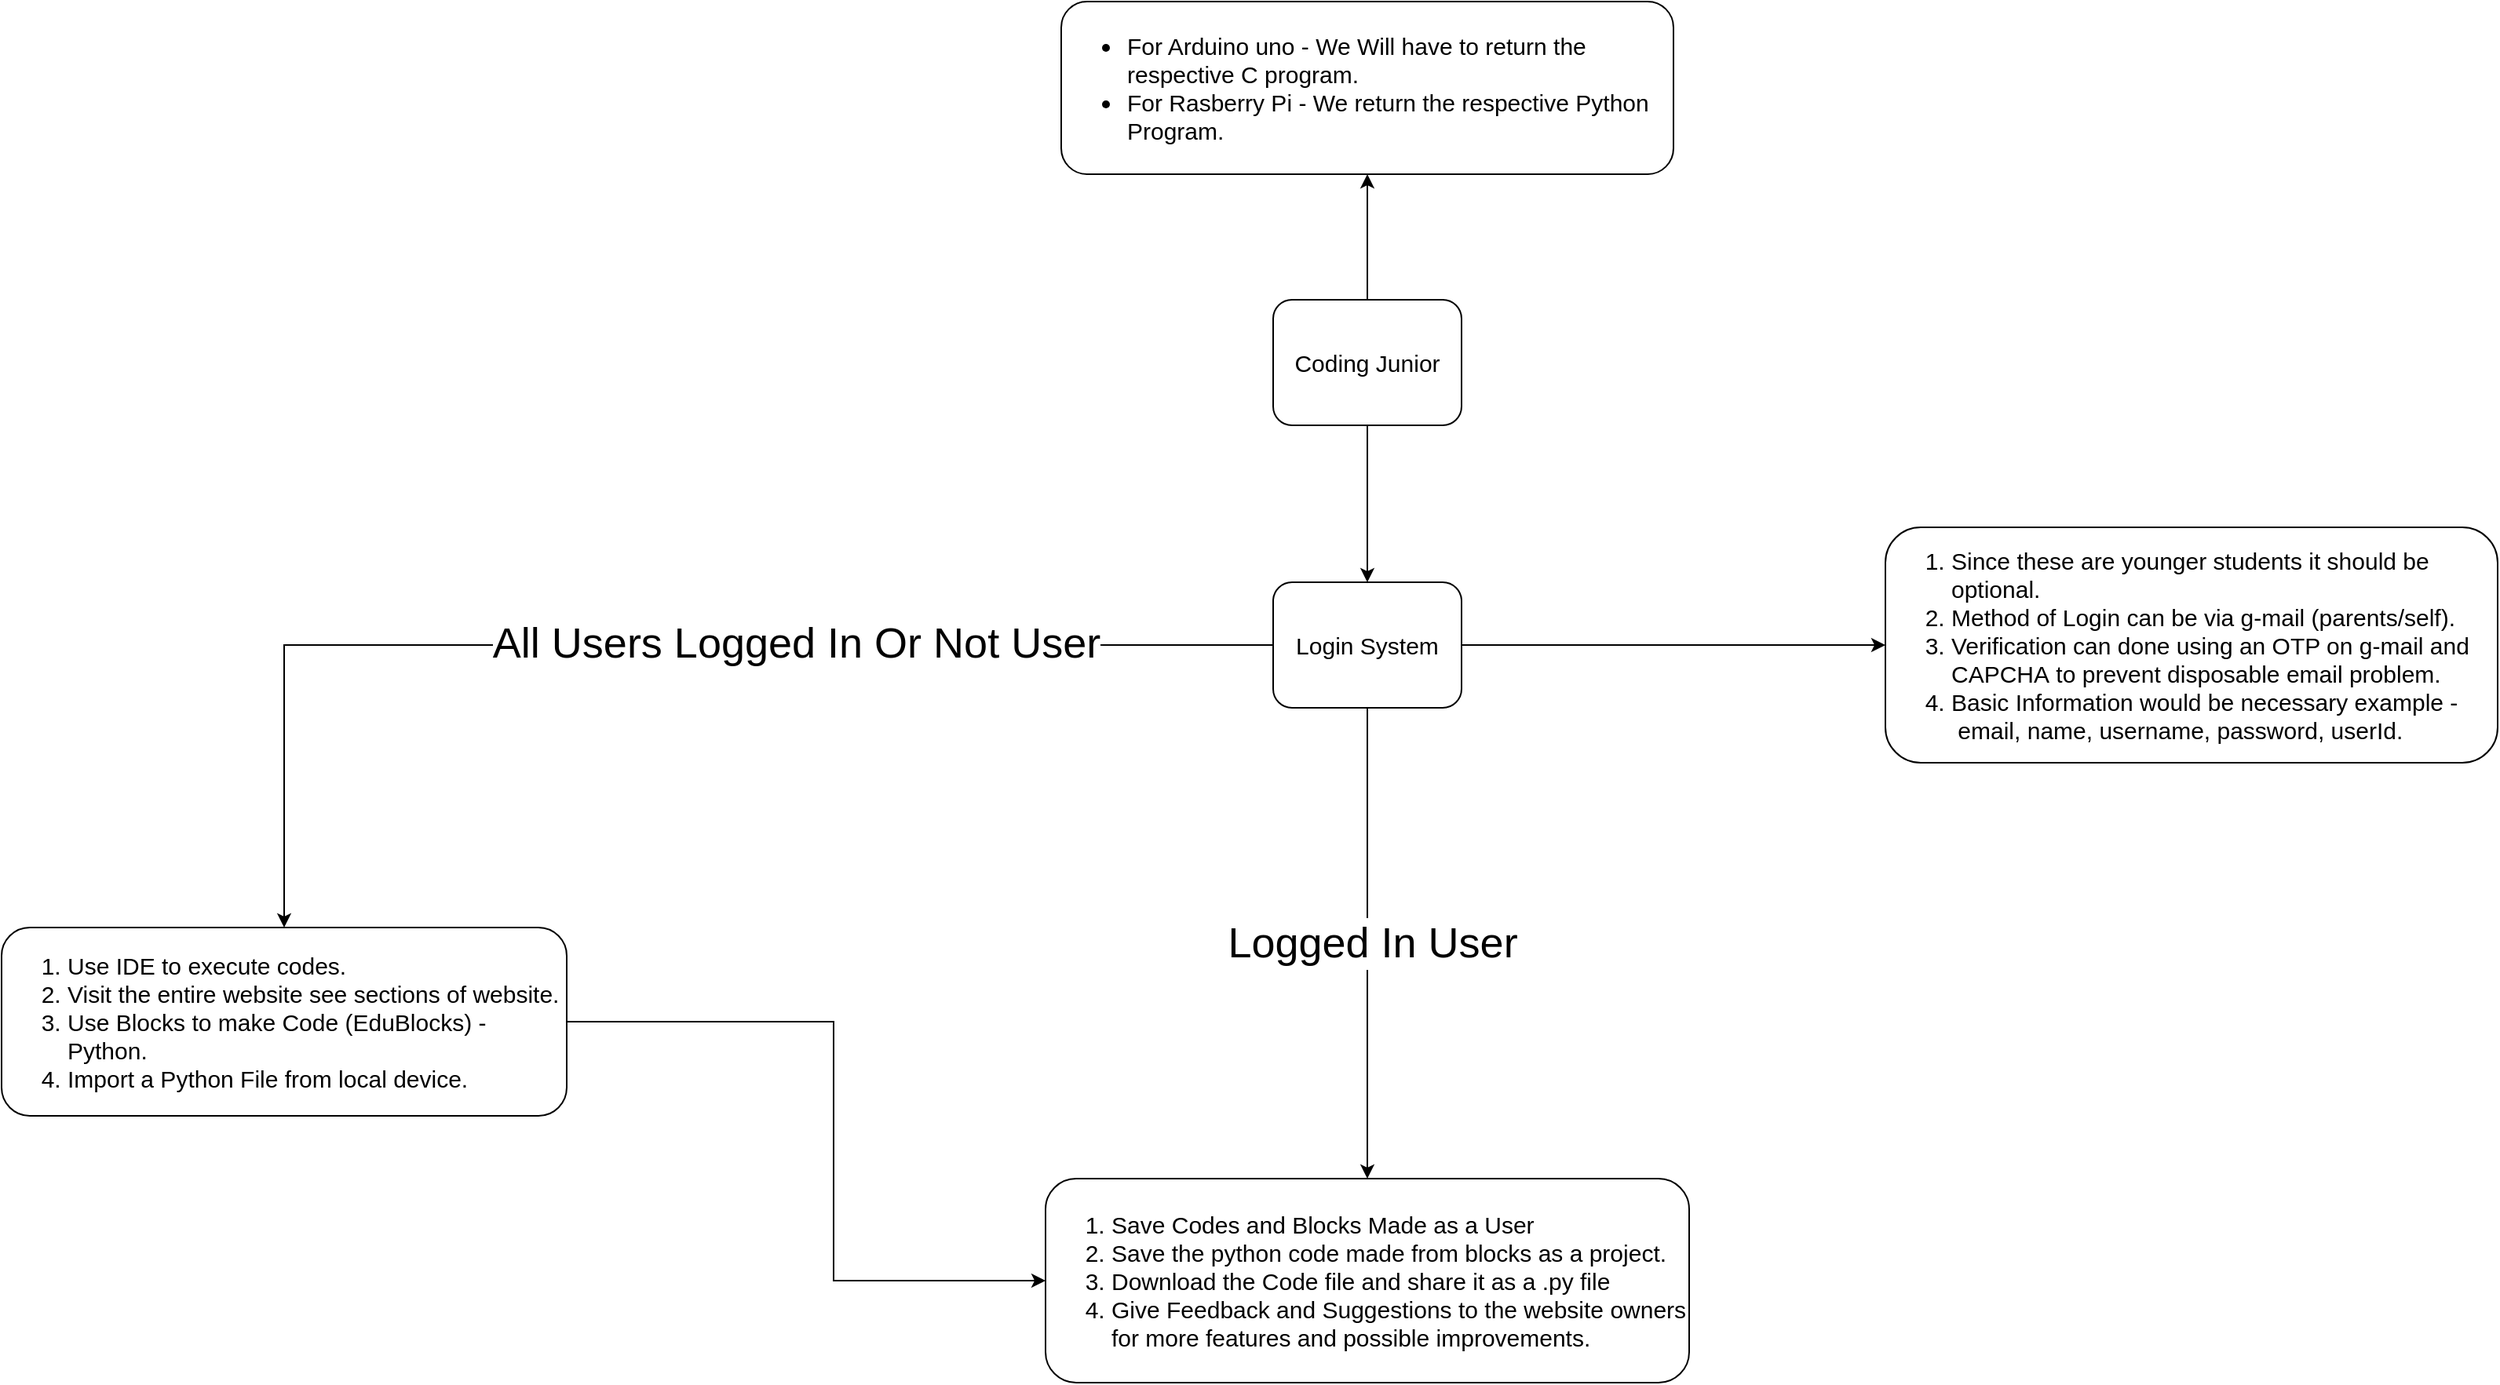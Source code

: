 <mxfile version="26.2.14">
  <diagram name="Page-1" id="27JIksZOyUg7H0xSe7Qw">
    <mxGraphModel dx="1756" dy="1657" grid="1" gridSize="10" guides="1" tooltips="1" connect="1" arrows="1" fold="1" page="1" pageScale="1" pageWidth="850" pageHeight="1100" math="0" shadow="0">
      <root>
        <mxCell id="0" />
        <mxCell id="1" parent="0" />
        <mxCell id="-FAzzV84QFnnn3e9Tf60-6" style="edgeStyle=orthogonalEdgeStyle;rounded=0;orthogonalLoop=1;jettySize=auto;html=1;" edge="1" parent="1" source="-FAzzV84QFnnn3e9Tf60-1" target="-FAzzV84QFnnn3e9Tf60-4">
          <mxGeometry relative="1" as="geometry" />
        </mxCell>
        <mxCell id="-FAzzV84QFnnn3e9Tf60-26" value="" style="edgeStyle=orthogonalEdgeStyle;rounded=0;orthogonalLoop=1;jettySize=auto;html=1;" edge="1" parent="1" source="-FAzzV84QFnnn3e9Tf60-1" target="-FAzzV84QFnnn3e9Tf60-25">
          <mxGeometry relative="1" as="geometry" />
        </mxCell>
        <mxCell id="-FAzzV84QFnnn3e9Tf60-1" value="Coding Junior" style="rounded=1;whiteSpace=wrap;html=1;fontSize=15;" vertex="1" parent="1">
          <mxGeometry x="280" y="40" width="120" height="80" as="geometry" />
        </mxCell>
        <mxCell id="-FAzzV84QFnnn3e9Tf60-11" style="edgeStyle=orthogonalEdgeStyle;rounded=0;orthogonalLoop=1;jettySize=auto;html=1;" edge="1" parent="1" source="-FAzzV84QFnnn3e9Tf60-4" target="-FAzzV84QFnnn3e9Tf60-10">
          <mxGeometry relative="1" as="geometry" />
        </mxCell>
        <mxCell id="-FAzzV84QFnnn3e9Tf60-13" value="" style="edgeStyle=orthogonalEdgeStyle;rounded=0;orthogonalLoop=1;jettySize=auto;html=1;" edge="1" parent="1" source="-FAzzV84QFnnn3e9Tf60-4" target="-FAzzV84QFnnn3e9Tf60-12">
          <mxGeometry relative="1" as="geometry" />
        </mxCell>
        <mxCell id="-FAzzV84QFnnn3e9Tf60-14" value="Logged In User" style="edgeLabel;html=1;align=center;verticalAlign=middle;resizable=0;points=[];fontSize=27;" vertex="1" connectable="0" parent="-FAzzV84QFnnn3e9Tf60-13">
          <mxGeometry x="0.001" y="3" relative="1" as="geometry">
            <mxPoint as="offset" />
          </mxGeometry>
        </mxCell>
        <mxCell id="-FAzzV84QFnnn3e9Tf60-18" style="edgeStyle=orthogonalEdgeStyle;rounded=0;orthogonalLoop=1;jettySize=auto;html=1;" edge="1" parent="1" source="-FAzzV84QFnnn3e9Tf60-4" target="-FAzzV84QFnnn3e9Tf60-17">
          <mxGeometry relative="1" as="geometry" />
        </mxCell>
        <mxCell id="-FAzzV84QFnnn3e9Tf60-21" value="&lt;span style=&quot;font-size: 27px;&quot;&gt;All Users Logged In Or Not User&lt;/span&gt;" style="edgeLabel;html=1;align=center;verticalAlign=middle;resizable=0;points=[];" vertex="1" connectable="0" parent="-FAzzV84QFnnn3e9Tf60-18">
          <mxGeometry x="-0.249" y="-1" relative="1" as="geometry">
            <mxPoint as="offset" />
          </mxGeometry>
        </mxCell>
        <mxCell id="-FAzzV84QFnnn3e9Tf60-4" value="Login System" style="rounded=1;whiteSpace=wrap;html=1;fontSize=15;" vertex="1" parent="1">
          <mxGeometry x="280" y="220" width="120" height="80" as="geometry" />
        </mxCell>
        <mxCell id="-FAzzV84QFnnn3e9Tf60-10" value="&lt;ol&gt;&lt;li&gt;Since these are younger students it should be optional.&lt;/li&gt;&lt;li&gt;Method of Login can be via g-mail (parents/self).&lt;/li&gt;&lt;li&gt;Verification can done using an OTP on g-mail and CAPCHA&lt;span style=&quot;text-align: center; background-color: transparent; color: light-dark(rgb(0, 0, 0), rgb(255, 255, 255));&quot;&gt;&amp;nbsp;to prevent disposable email problem.&lt;/span&gt;&lt;/li&gt;&lt;li&gt;&lt;span style=&quot;text-align: center; background-color: transparent; color: light-dark(rgb(0, 0, 0), rgb(255, 255, 255));&quot;&gt;Basic Information would be necessary example -&amp;nbsp; &amp;nbsp; &amp;nbsp;email, name, username, password, userId.&lt;/span&gt;&lt;/li&gt;&lt;/ol&gt;" style="rounded=1;whiteSpace=wrap;html=1;fontSize=15;align=left;" vertex="1" parent="1">
          <mxGeometry x="670" y="185" width="390" height="150" as="geometry" />
        </mxCell>
        <mxCell id="-FAzzV84QFnnn3e9Tf60-12" value="&lt;ol&gt;&lt;li&gt;Save Codes and Blocks Made as a User&amp;nbsp;&lt;/li&gt;&lt;li&gt;Save the python code made from blocks as a project.&lt;/li&gt;&lt;li&gt;Download the Code file and share it as a .py file&lt;/li&gt;&lt;li&gt;Give Feedback and Suggestions to the website owners for more features and possible improvements.&lt;/li&gt;&lt;/ol&gt;" style="whiteSpace=wrap;html=1;fontSize=15;rounded=1;align=left;" vertex="1" parent="1">
          <mxGeometry x="135" y="600" width="410" height="130" as="geometry" />
        </mxCell>
        <mxCell id="-FAzzV84QFnnn3e9Tf60-22" style="edgeStyle=orthogonalEdgeStyle;rounded=0;orthogonalLoop=1;jettySize=auto;html=1;exitX=1;exitY=0.5;exitDx=0;exitDy=0;entryX=0;entryY=0.5;entryDx=0;entryDy=0;" edge="1" parent="1" source="-FAzzV84QFnnn3e9Tf60-17" target="-FAzzV84QFnnn3e9Tf60-12">
          <mxGeometry relative="1" as="geometry">
            <Array as="points">
              <mxPoint y="500" />
              <mxPoint y="665" />
            </Array>
          </mxGeometry>
        </mxCell>
        <mxCell id="-FAzzV84QFnnn3e9Tf60-17" value="&lt;ol&gt;&lt;li&gt;Use IDE to execute codes.&lt;/li&gt;&lt;li&gt;Visit the entire website see sections of website.&lt;/li&gt;&lt;li&gt;Use Blocks to make Code (EduBlocks) - Python.&lt;/li&gt;&lt;li&gt;Import a Python File from local device.&lt;/li&gt;&lt;/ol&gt;" style="whiteSpace=wrap;html=1;fontSize=15;rounded=1;align=left;" vertex="1" parent="1">
          <mxGeometry x="-530" y="440" width="360" height="120" as="geometry" />
        </mxCell>
        <mxCell id="-FAzzV84QFnnn3e9Tf60-25" value="&lt;ul&gt;&lt;li&gt;For Arduino uno -&amp;nbsp;&lt;span style=&quot;background-color: transparent; color: light-dark(rgb(0, 0, 0), rgb(255, 255, 255));&quot;&gt;We Will have to return the respective C program.&lt;/span&gt;&lt;/li&gt;&lt;li&gt;&lt;span style=&quot;background-color: transparent; color: light-dark(rgb(0, 0, 0), rgb(255, 255, 255));&quot;&gt;For Rasberry Pi - We return the respective Python Program.&amp;nbsp;&lt;/span&gt;&lt;/li&gt;&lt;/ul&gt;" style="rounded=1;whiteSpace=wrap;html=1;fontSize=15;align=left;" vertex="1" parent="1">
          <mxGeometry x="145" y="-150" width="390" height="110" as="geometry" />
        </mxCell>
      </root>
    </mxGraphModel>
  </diagram>
</mxfile>
